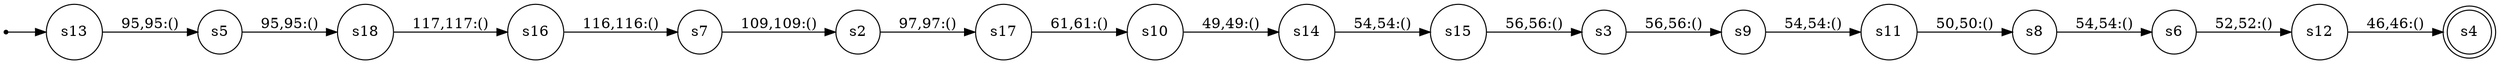 
      digraph G {
        rankdir=LR;
        init [shape=point];
        node [shape = doublecircle];
        s4
        node [shape = circle];
        init -> s13;
        s18 -> s16 [label = "117,117:()"]
        s17 -> s10 [label = "61,61:()"]
        s16 -> s7 [label = "116,116:()"]
        s15 -> s3 [label = "56,56:()"]
        s14 -> s15 [label = "54,54:()"]
        s13 -> s5 [label = "95,95:()"]
        s12 -> s4 [label = "46,46:()"]
        s11 -> s8 [label = "50,50:()"]
        s10 -> s14 [label = "49,49:()"]
        s9 -> s11 [label = "54,54:()"]
        s8 -> s6 [label = "54,54:()"]
        s7 -> s2 [label = "109,109:()"]
        s6 -> s12 [label = "52,52:()"]
        s5 -> s18 [label = "95,95:()"]
        s3 -> s9 [label = "56,56:()"]
        s2 -> s17 [label = "97,97:()"]}